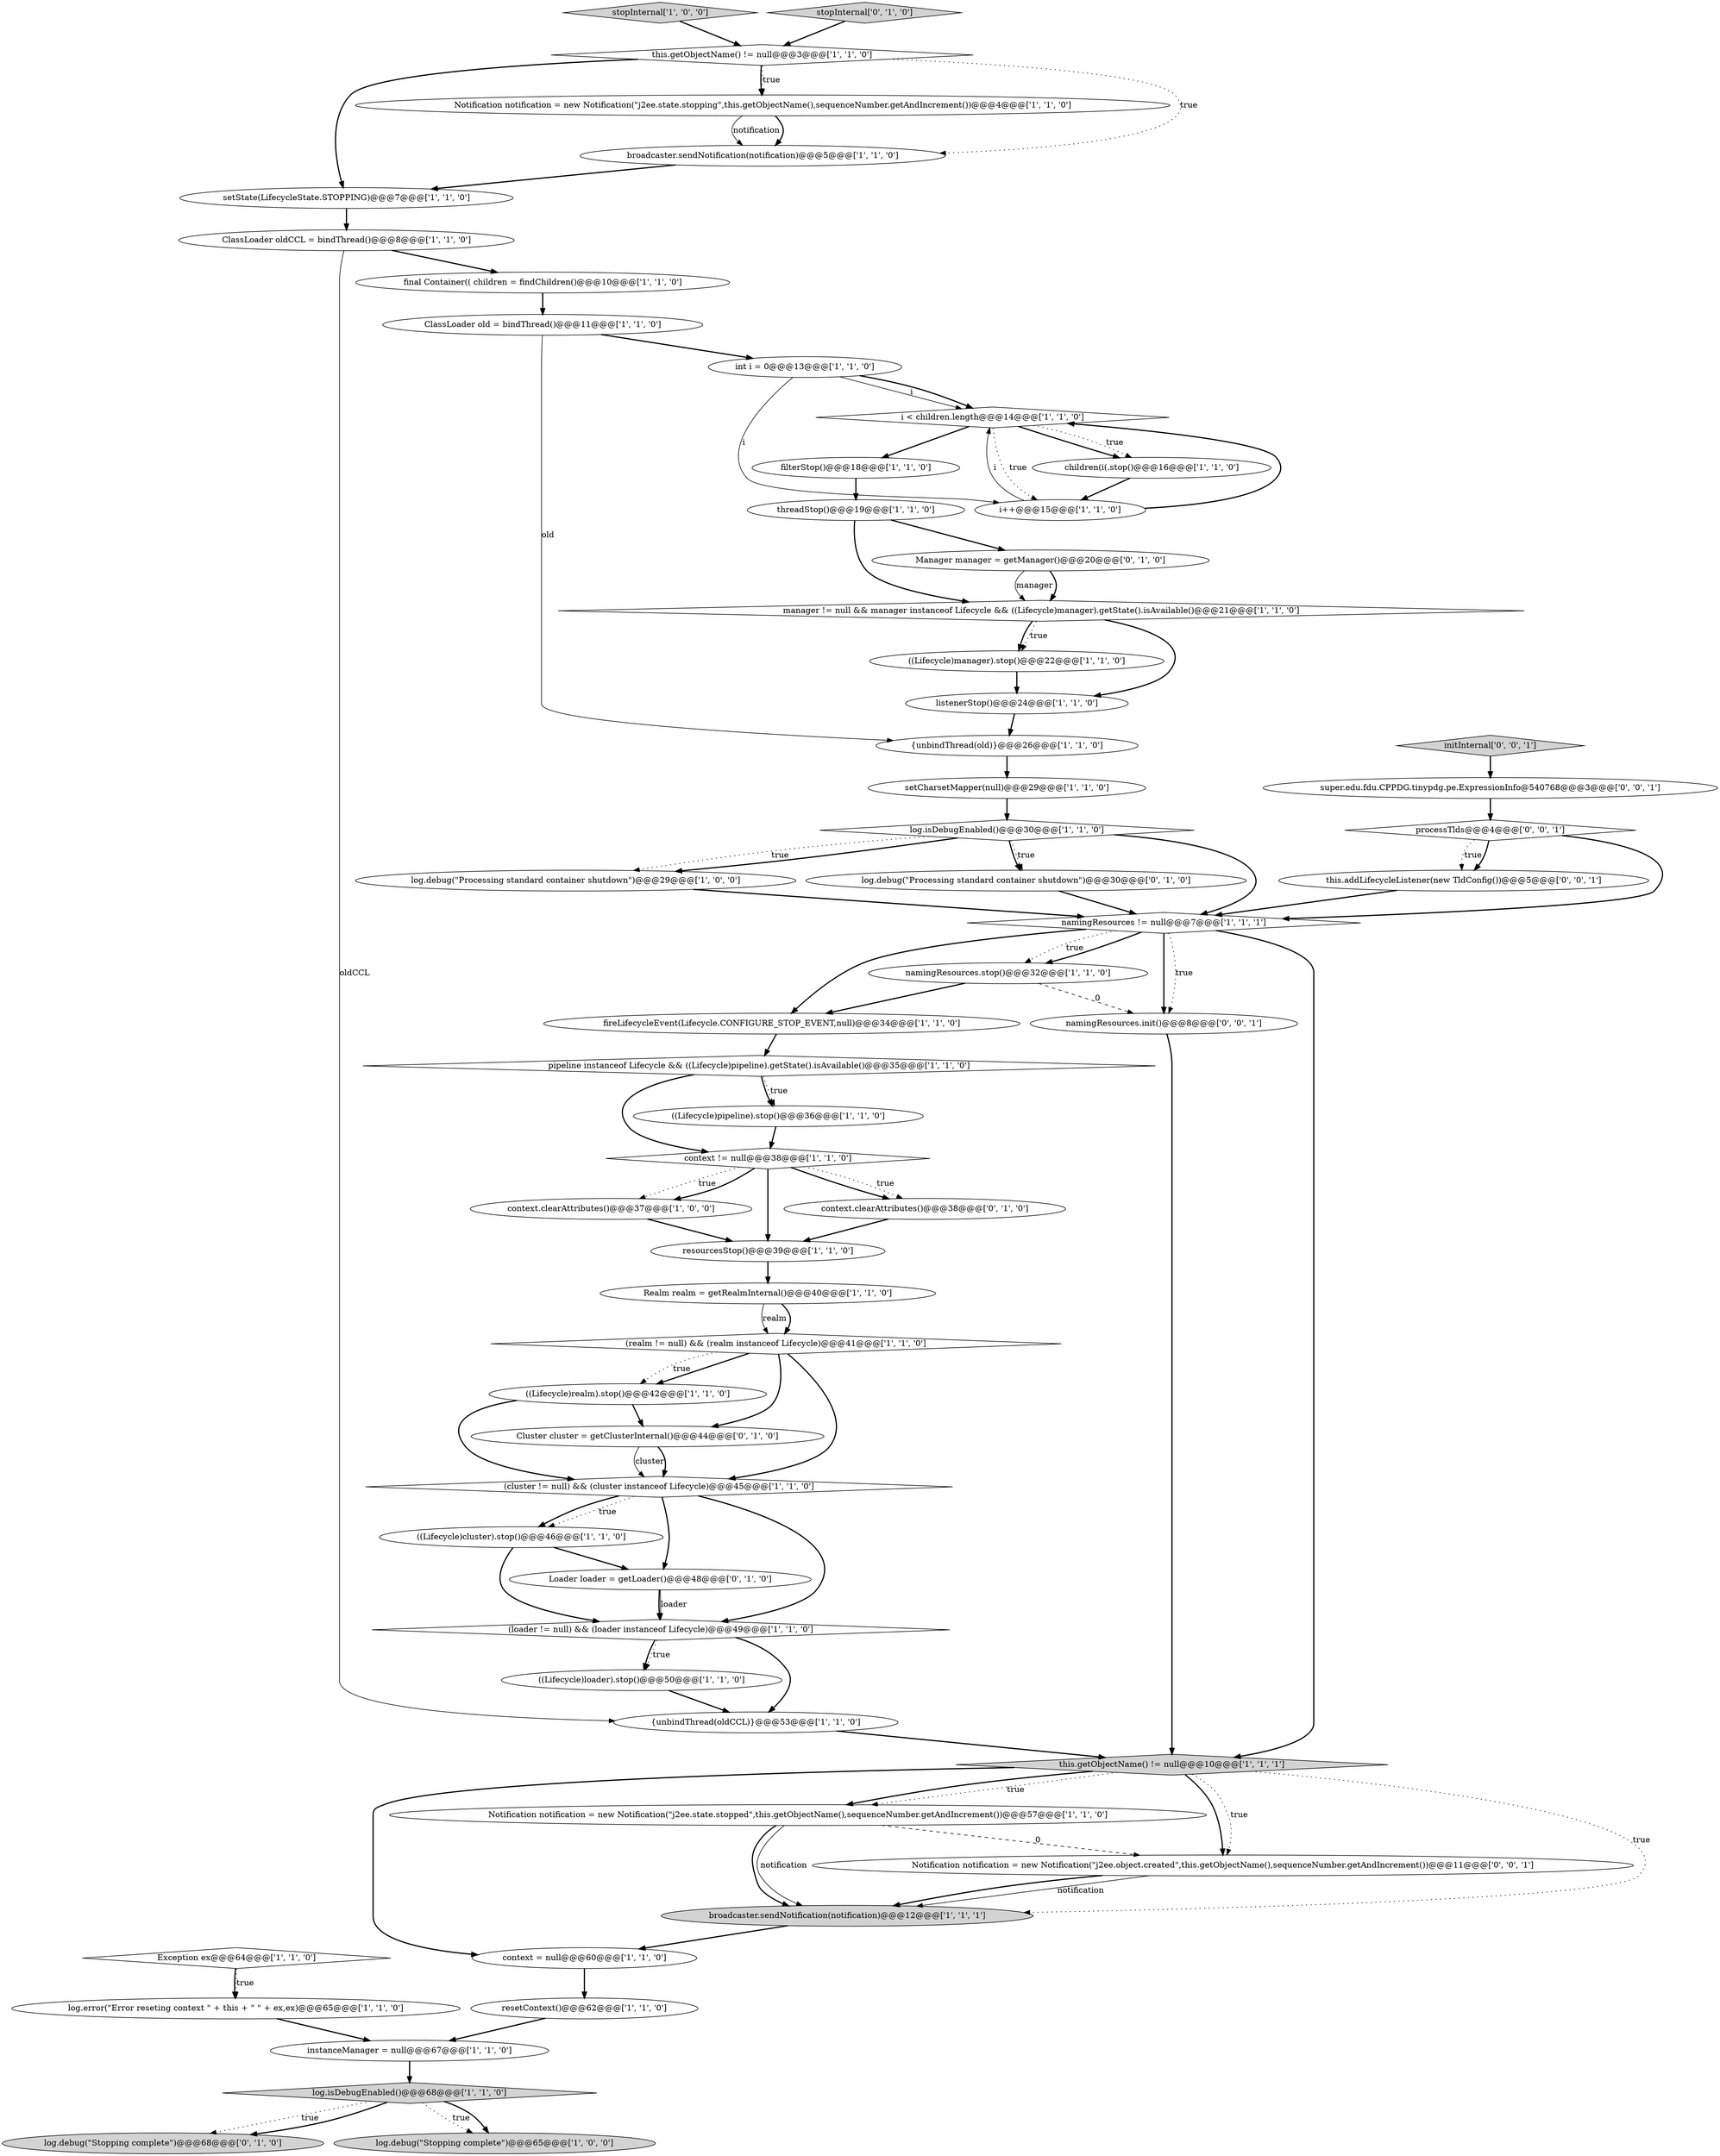 digraph {
5 [style = filled, label = "filterStop()@@@18@@@['1', '1', '0']", fillcolor = white, shape = ellipse image = "AAA0AAABBB1BBB"];
4 [style = filled, label = "manager != null && manager instanceof Lifecycle && ((Lifecycle)manager).getState().isAvailable()@@@21@@@['1', '1', '0']", fillcolor = white, shape = diamond image = "AAA0AAABBB1BBB"];
17 [style = filled, label = "i < children.length@@@14@@@['1', '1', '0']", fillcolor = white, shape = diamond image = "AAA0AAABBB1BBB"];
31 [style = filled, label = "Realm realm = getRealmInternal()@@@40@@@['1', '1', '0']", fillcolor = white, shape = ellipse image = "AAA0AAABBB1BBB"];
37 [style = filled, label = "namingResources != null@@@7@@@['1', '1', '1']", fillcolor = white, shape = diamond image = "AAA0AAABBB1BBB"];
29 [style = filled, label = "this.getObjectName() != null@@@10@@@['1', '1', '1']", fillcolor = lightgray, shape = diamond image = "AAA0AAABBB1BBB"];
46 [style = filled, label = "fireLifecycleEvent(Lifecycle.CONFIGURE_STOP_EVENT,null)@@@34@@@['1', '1', '0']", fillcolor = white, shape = ellipse image = "AAA0AAABBB1BBB"];
50 [style = filled, label = "context.clearAttributes()@@@38@@@['0', '1', '0']", fillcolor = white, shape = ellipse image = "AAA0AAABBB2BBB"];
28 [style = filled, label = "setCharsetMapper(null)@@@29@@@['1', '1', '0']", fillcolor = white, shape = ellipse image = "AAA0AAABBB1BBB"];
39 [style = filled, label = "namingResources.stop()@@@32@@@['1', '1', '0']", fillcolor = white, shape = ellipse image = "AAA0AAABBB1BBB"];
9 [style = filled, label = "final Container(( children = findChildren()@@@10@@@['1', '1', '0']", fillcolor = white, shape = ellipse image = "AAA0AAABBB1BBB"];
49 [style = filled, label = "log.debug(\"Stopping complete\")@@@68@@@['0', '1', '0']", fillcolor = lightgray, shape = ellipse image = "AAA0AAABBB2BBB"];
42 [style = filled, label = "((Lifecycle)cluster).stop()@@@46@@@['1', '1', '0']", fillcolor = white, shape = ellipse image = "AAA0AAABBB1BBB"];
47 [style = filled, label = "log.debug(\"Processing standard container shutdown\")@@@30@@@['0', '1', '0']", fillcolor = white, shape = ellipse image = "AAA0AAABBB2BBB"];
18 [style = filled, label = "ClassLoader oldCCL = bindThread()@@@8@@@['1', '1', '0']", fillcolor = white, shape = ellipse image = "AAA0AAABBB1BBB"];
16 [style = filled, label = "{unbindThread(oldCCL)}@@@53@@@['1', '1', '0']", fillcolor = white, shape = ellipse image = "AAA0AAABBB1BBB"];
27 [style = filled, label = "pipeline instanceof Lifecycle && ((Lifecycle)pipeline).getState().isAvailable()@@@35@@@['1', '1', '0']", fillcolor = white, shape = diamond image = "AAA0AAABBB1BBB"];
11 [style = filled, label = "Notification notification = new Notification(\"j2ee.state.stopped\",this.getObjectName(),sequenceNumber.getAndIncrement())@@@57@@@['1', '1', '0']", fillcolor = white, shape = ellipse image = "AAA0AAABBB1BBB"];
58 [style = filled, label = "this.addLifecycleListener(new TldConfig())@@@5@@@['0', '0', '1']", fillcolor = white, shape = ellipse image = "AAA0AAABBB3BBB"];
38 [style = filled, label = "stopInternal['1', '0', '0']", fillcolor = lightgray, shape = diamond image = "AAA0AAABBB1BBB"];
33 [style = filled, label = "log.isDebugEnabled()@@@30@@@['1', '1', '0']", fillcolor = white, shape = diamond image = "AAA0AAABBB1BBB"];
45 [style = filled, label = "Notification notification = new Notification(\"j2ee.state.stopping\",this.getObjectName(),sequenceNumber.getAndIncrement())@@@4@@@['1', '1', '0']", fillcolor = white, shape = ellipse image = "AAA0AAABBB1BBB"];
36 [style = filled, label = "context = null@@@60@@@['1', '1', '0']", fillcolor = white, shape = ellipse image = "AAA0AAABBB1BBB"];
52 [style = filled, label = "Cluster cluster = getClusterInternal()@@@44@@@['0', '1', '0']", fillcolor = white, shape = ellipse image = "AAA1AAABBB2BBB"];
20 [style = filled, label = "context.clearAttributes()@@@37@@@['1', '0', '0']", fillcolor = white, shape = ellipse image = "AAA0AAABBB1BBB"];
24 [style = filled, label = "Exception ex@@@64@@@['1', '1', '0']", fillcolor = white, shape = diamond image = "AAA0AAABBB1BBB"];
6 [style = filled, label = "resourcesStop()@@@39@@@['1', '1', '0']", fillcolor = white, shape = ellipse image = "AAA0AAABBB1BBB"];
30 [style = filled, label = "instanceManager = null@@@67@@@['1', '1', '0']", fillcolor = white, shape = ellipse image = "AAA0AAABBB1BBB"];
14 [style = filled, label = "log.debug(\"Stopping complete\")@@@65@@@['1', '0', '0']", fillcolor = lightgray, shape = ellipse image = "AAA0AAABBB1BBB"];
48 [style = filled, label = "stopInternal['0', '1', '0']", fillcolor = lightgray, shape = diamond image = "AAA0AAABBB2BBB"];
44 [style = filled, label = "log.error(\"Error reseting context \" + this + \" \" + ex,ex)@@@65@@@['1', '1', '0']", fillcolor = white, shape = ellipse image = "AAA0AAABBB1BBB"];
1 [style = filled, label = "{unbindThread(old)}@@@26@@@['1', '1', '0']", fillcolor = white, shape = ellipse image = "AAA0AAABBB1BBB"];
43 [style = filled, label = "threadStop()@@@19@@@['1', '1', '0']", fillcolor = white, shape = ellipse image = "AAA0AAABBB1BBB"];
19 [style = filled, label = "listenerStop()@@@24@@@['1', '1', '0']", fillcolor = white, shape = ellipse image = "AAA0AAABBB1BBB"];
26 [style = filled, label = "(loader != null) && (loader instanceof Lifecycle)@@@49@@@['1', '1', '0']", fillcolor = white, shape = diamond image = "AAA0AAABBB1BBB"];
41 [style = filled, label = "this.getObjectName() != null@@@3@@@['1', '1', '0']", fillcolor = white, shape = diamond image = "AAA0AAABBB1BBB"];
32 [style = filled, label = "int i = 0@@@13@@@['1', '1', '0']", fillcolor = white, shape = ellipse image = "AAA0AAABBB1BBB"];
21 [style = filled, label = "log.isDebugEnabled()@@@68@@@['1', '1', '0']", fillcolor = lightgray, shape = diamond image = "AAA0AAABBB1BBB"];
57 [style = filled, label = "super.edu.fdu.CPPDG.tinypdg.pe.ExpressionInfo@540768@@@3@@@['0', '0', '1']", fillcolor = white, shape = ellipse image = "AAA0AAABBB3BBB"];
8 [style = filled, label = "setState(LifecycleState.STOPPING)@@@7@@@['1', '1', '0']", fillcolor = white, shape = ellipse image = "AAA0AAABBB1BBB"];
0 [style = filled, label = "children(i(.stop()@@@16@@@['1', '1', '0']", fillcolor = white, shape = ellipse image = "AAA0AAABBB1BBB"];
13 [style = filled, label = "broadcaster.sendNotification(notification)@@@5@@@['1', '1', '0']", fillcolor = white, shape = ellipse image = "AAA0AAABBB1BBB"];
15 [style = filled, label = "log.debug(\"Processing standard container shutdown\")@@@29@@@['1', '0', '0']", fillcolor = white, shape = ellipse image = "AAA0AAABBB1BBB"];
56 [style = filled, label = "namingResources.init()@@@8@@@['0', '0', '1']", fillcolor = white, shape = ellipse image = "AAA0AAABBB3BBB"];
55 [style = filled, label = "initInternal['0', '0', '1']", fillcolor = lightgray, shape = diamond image = "AAA0AAABBB3BBB"];
53 [style = filled, label = "Loader loader = getLoader()@@@48@@@['0', '1', '0']", fillcolor = white, shape = ellipse image = "AAA1AAABBB2BBB"];
22 [style = filled, label = "ClassLoader old = bindThread()@@@11@@@['1', '1', '0']", fillcolor = white, shape = ellipse image = "AAA0AAABBB1BBB"];
25 [style = filled, label = "((Lifecycle)realm).stop()@@@42@@@['1', '1', '0']", fillcolor = white, shape = ellipse image = "AAA0AAABBB1BBB"];
2 [style = filled, label = "((Lifecycle)loader).stop()@@@50@@@['1', '1', '0']", fillcolor = white, shape = ellipse image = "AAA0AAABBB1BBB"];
54 [style = filled, label = "Notification notification = new Notification(\"j2ee.object.created\",this.getObjectName(),sequenceNumber.getAndIncrement())@@@11@@@['0', '0', '1']", fillcolor = white, shape = ellipse image = "AAA0AAABBB3BBB"];
12 [style = filled, label = "((Lifecycle)manager).stop()@@@22@@@['1', '1', '0']", fillcolor = white, shape = ellipse image = "AAA0AAABBB1BBB"];
51 [style = filled, label = "Manager manager = getManager()@@@20@@@['0', '1', '0']", fillcolor = white, shape = ellipse image = "AAA1AAABBB2BBB"];
3 [style = filled, label = "i++@@@15@@@['1', '1', '0']", fillcolor = white, shape = ellipse image = "AAA0AAABBB1BBB"];
40 [style = filled, label = "(cluster != null) && (cluster instanceof Lifecycle)@@@45@@@['1', '1', '0']", fillcolor = white, shape = diamond image = "AAA0AAABBB1BBB"];
59 [style = filled, label = "processTlds@@@4@@@['0', '0', '1']", fillcolor = white, shape = diamond image = "AAA0AAABBB3BBB"];
34 [style = filled, label = "(realm != null) && (realm instanceof Lifecycle)@@@41@@@['1', '1', '0']", fillcolor = white, shape = diamond image = "AAA0AAABBB1BBB"];
23 [style = filled, label = "((Lifecycle)pipeline).stop()@@@36@@@['1', '1', '0']", fillcolor = white, shape = ellipse image = "AAA0AAABBB1BBB"];
10 [style = filled, label = "broadcaster.sendNotification(notification)@@@12@@@['1', '1', '1']", fillcolor = lightgray, shape = ellipse image = "AAA0AAABBB1BBB"];
35 [style = filled, label = "context != null@@@38@@@['1', '1', '0']", fillcolor = white, shape = diamond image = "AAA0AAABBB1BBB"];
7 [style = filled, label = "resetContext()@@@62@@@['1', '1', '0']", fillcolor = white, shape = ellipse image = "AAA0AAABBB1BBB"];
43->4 [style = bold, label=""];
40->42 [style = dotted, label="true"];
17->0 [style = dotted, label="true"];
32->17 [style = solid, label="i"];
26->2 [style = bold, label=""];
35->20 [style = dotted, label="true"];
29->11 [style = dotted, label="true"];
20->6 [style = bold, label=""];
30->21 [style = bold, label=""];
4->12 [style = dotted, label="true"];
29->10 [style = dotted, label="true"];
38->41 [style = bold, label=""];
54->10 [style = bold, label=""];
40->53 [style = bold, label=""];
33->47 [style = bold, label=""];
35->50 [style = dotted, label="true"];
58->37 [style = bold, label=""];
29->54 [style = bold, label=""];
59->58 [style = dotted, label="true"];
3->17 [style = bold, label=""];
4->19 [style = bold, label=""];
21->49 [style = dotted, label="true"];
44->30 [style = bold, label=""];
36->7 [style = bold, label=""];
45->13 [style = bold, label=""];
59->58 [style = bold, label=""];
27->23 [style = dotted, label="true"];
41->45 [style = dotted, label="true"];
21->14 [style = dotted, label="true"];
34->25 [style = bold, label=""];
17->3 [style = dotted, label="true"];
33->47 [style = dotted, label="true"];
47->37 [style = bold, label=""];
35->50 [style = bold, label=""];
31->34 [style = bold, label=""];
35->6 [style = bold, label=""];
24->44 [style = bold, label=""];
34->25 [style = dotted, label="true"];
33->15 [style = dotted, label="true"];
41->45 [style = bold, label=""];
26->16 [style = bold, label=""];
11->10 [style = solid, label="notification"];
37->56 [style = bold, label=""];
5->43 [style = bold, label=""];
18->16 [style = solid, label="oldCCL"];
52->40 [style = solid, label="cluster"];
57->59 [style = bold, label=""];
33->37 [style = bold, label=""];
3->17 [style = solid, label="i"];
8->18 [style = bold, label=""];
28->33 [style = bold, label=""];
12->19 [style = bold, label=""];
32->3 [style = solid, label="i"];
4->12 [style = bold, label=""];
34->52 [style = bold, label=""];
2->16 [style = bold, label=""];
42->26 [style = bold, label=""];
51->4 [style = bold, label=""];
45->13 [style = solid, label="notification"];
35->20 [style = bold, label=""];
21->14 [style = bold, label=""];
40->42 [style = bold, label=""];
43->51 [style = bold, label=""];
53->26 [style = solid, label="loader"];
53->26 [style = bold, label=""];
1->28 [style = bold, label=""];
46->27 [style = bold, label=""];
37->39 [style = dotted, label="true"];
42->53 [style = bold, label=""];
29->54 [style = dotted, label="true"];
0->3 [style = bold, label=""];
24->44 [style = dotted, label="true"];
29->36 [style = bold, label=""];
40->26 [style = bold, label=""];
22->32 [style = bold, label=""];
16->29 [style = bold, label=""];
31->34 [style = solid, label="realm"];
23->35 [style = bold, label=""];
50->6 [style = bold, label=""];
18->9 [style = bold, label=""];
37->29 [style = bold, label=""];
11->10 [style = bold, label=""];
26->2 [style = dotted, label="true"];
25->52 [style = bold, label=""];
33->15 [style = bold, label=""];
6->31 [style = bold, label=""];
41->8 [style = bold, label=""];
51->4 [style = solid, label="manager"];
37->46 [style = bold, label=""];
13->8 [style = bold, label=""];
21->49 [style = bold, label=""];
25->40 [style = bold, label=""];
17->0 [style = bold, label=""];
11->54 [style = dashed, label="0"];
9->22 [style = bold, label=""];
19->1 [style = bold, label=""];
15->37 [style = bold, label=""];
41->13 [style = dotted, label="true"];
10->36 [style = bold, label=""];
27->23 [style = bold, label=""];
56->29 [style = bold, label=""];
34->40 [style = bold, label=""];
54->10 [style = solid, label="notification"];
52->40 [style = bold, label=""];
48->41 [style = bold, label=""];
55->57 [style = bold, label=""];
22->1 [style = solid, label="old"];
27->35 [style = bold, label=""];
59->37 [style = bold, label=""];
37->39 [style = bold, label=""];
32->17 [style = bold, label=""];
37->56 [style = dotted, label="true"];
39->56 [style = dashed, label="0"];
39->46 [style = bold, label=""];
17->5 [style = bold, label=""];
7->30 [style = bold, label=""];
29->11 [style = bold, label=""];
}
